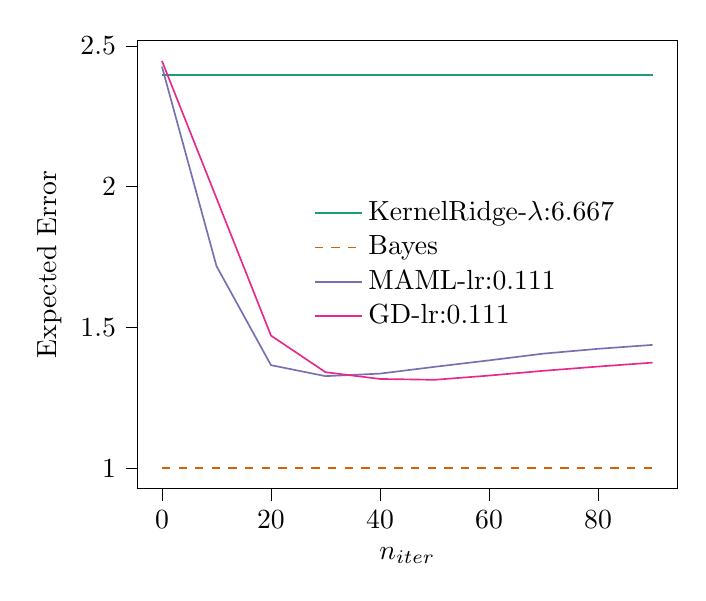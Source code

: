 % This file was created with tikzplotlib v0.10.1.
\begin{tikzpicture}

\definecolor{chocolate217952}{RGB}{217,95,2}
\definecolor{darkcyan27158119}{RGB}{27,158,119}
\definecolor{darkgray176}{RGB}{176,176,176}
\definecolor{deeppink23141138}{RGB}{231,41,138}
\definecolor{lightslategray117112179}{RGB}{117,112,179}

\begin{axis}[
legend cell align={left},
legend style={fill opacity=0.8, draw opacity=1, text opacity=1, at={(0.91,0.5)}, anchor=east, draw=none},
tick align=outside,
tick pos=left,
x grid style={darkgray176},
xlabel={\(\displaystyle n_{iter}\)},
xmin=-4.5, xmax=94.5,
xtick style={color=black},
y grid style={darkgray176},
ylabel={Expected Error},
ymin=0.927, ymax=2.519,
ytick style={color=black}
]
\addplot [semithick, darkcyan27158119]
table {%
0 2.397
10 2.397
20 2.397
30 2.397
40 2.397
50 2.397
60 2.397
70 2.397
80 2.397
90 2.397
};
\addlegendentry{KernelRidge-$\lambda$:6.667}
\addplot [semithick, chocolate217952, dashed]
table {%
0 1.0
10 1.0
20 1.0
30 1.0
40 1.0
50 1.0
60 1.0
70 1.0
80 1.0
90 1.0
};
\addlegendentry{Bayes}
\addplot [semithick, lightslategray117112179]
table {%
0 2.426
10 1.718
20 1.366
30 1.327
40 1.336
50 1.36
60 1.383
70 1.407
80 1.424
90 1.438
};
\addlegendentry{MAML-lr:0.111}
\addplot [semithick, deeppink23141138]
table {%
0 2.446
10 1.959
20 1.471
30 1.341
40 1.317
50 1.314
60 1.329
70 1.346
80 1.361
90 1.375
};
\addlegendentry{GD-lr:0.111}
\end{axis}

\end{tikzpicture}
